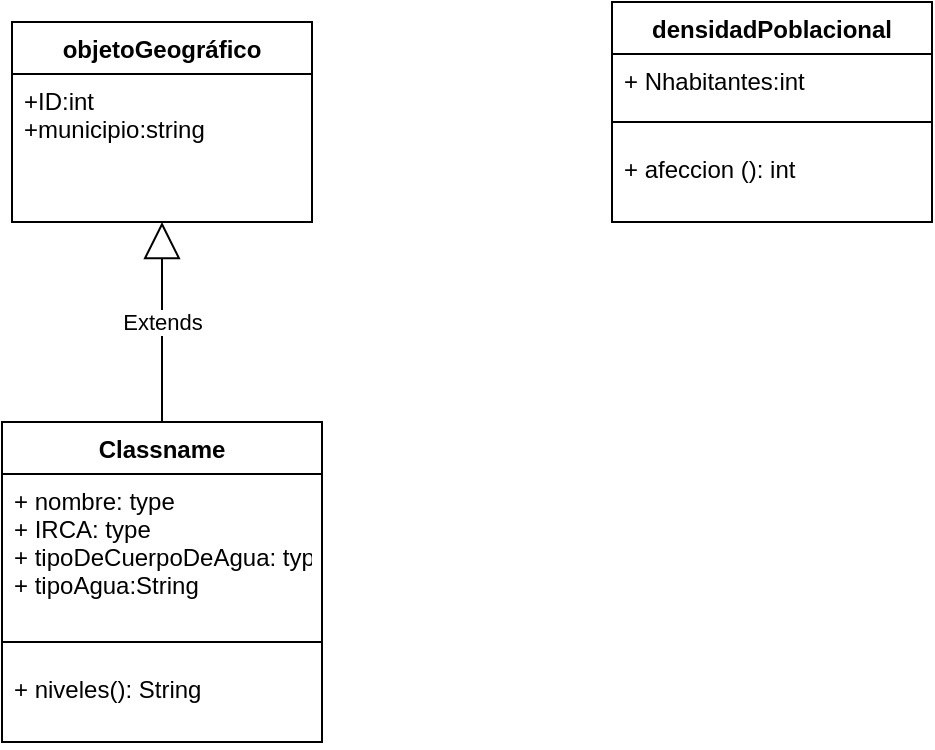 <mxfile version="20.2.5" type="github">
  <diagram id="VJnXxXQiTpYP_bpo054l" name="Page-1">
    <mxGraphModel dx="861" dy="507" grid="1" gridSize="10" guides="1" tooltips="1" connect="1" arrows="1" fold="1" page="1" pageScale="1" pageWidth="850" pageHeight="1100" math="0" shadow="0">
      <root>
        <mxCell id="0" />
        <mxCell id="1" parent="0" />
        <mxCell id="bDKs04fN_YBLQlZzfWPG-7" value="objetoGeográfico" style="swimlane;fontStyle=1;align=center;verticalAlign=top;childLayout=stackLayout;horizontal=1;startSize=26;horizontalStack=0;resizeParent=1;resizeParentMax=0;resizeLast=0;collapsible=1;marginBottom=0;" vertex="1" parent="1">
          <mxGeometry x="45" y="50" width="150" height="100" as="geometry" />
        </mxCell>
        <mxCell id="bDKs04fN_YBLQlZzfWPG-8" value="+ID:int&#xa;+municipio:string&#xa;" style="text;strokeColor=none;fillColor=none;align=left;verticalAlign=top;spacingLeft=4;spacingRight=4;overflow=hidden;rotatable=0;points=[[0,0.5],[1,0.5]];portConstraint=eastwest;" vertex="1" parent="bDKs04fN_YBLQlZzfWPG-7">
          <mxGeometry y="26" width="150" height="74" as="geometry" />
        </mxCell>
        <mxCell id="bDKs04fN_YBLQlZzfWPG-13" value="Classname" style="swimlane;fontStyle=1;align=center;verticalAlign=top;childLayout=stackLayout;horizontal=1;startSize=26;horizontalStack=0;resizeParent=1;resizeParentMax=0;resizeLast=0;collapsible=1;marginBottom=0;" vertex="1" parent="1">
          <mxGeometry x="40" y="250" width="160" height="160" as="geometry" />
        </mxCell>
        <mxCell id="bDKs04fN_YBLQlZzfWPG-14" value="+ nombre: type&#xa;+ IRCA: type&#xa;+ tipoDeCuerpoDeAgua: type&#xa;+ tipoAgua:String" style="text;strokeColor=none;fillColor=none;align=left;verticalAlign=top;spacingLeft=4;spacingRight=4;overflow=hidden;rotatable=0;points=[[0,0.5],[1,0.5]];portConstraint=eastwest;" vertex="1" parent="bDKs04fN_YBLQlZzfWPG-13">
          <mxGeometry y="26" width="160" height="74" as="geometry" />
        </mxCell>
        <mxCell id="bDKs04fN_YBLQlZzfWPG-15" value="" style="line;strokeWidth=1;fillColor=none;align=left;verticalAlign=middle;spacingTop=-1;spacingLeft=3;spacingRight=3;rotatable=0;labelPosition=right;points=[];portConstraint=eastwest;" vertex="1" parent="bDKs04fN_YBLQlZzfWPG-13">
          <mxGeometry y="100" width="160" height="20" as="geometry" />
        </mxCell>
        <mxCell id="bDKs04fN_YBLQlZzfWPG-16" value="+ niveles(): String" style="text;strokeColor=none;fillColor=none;align=left;verticalAlign=top;spacingLeft=4;spacingRight=4;overflow=hidden;rotatable=0;points=[[0,0.5],[1,0.5]];portConstraint=eastwest;" vertex="1" parent="bDKs04fN_YBLQlZzfWPG-13">
          <mxGeometry y="120" width="160" height="40" as="geometry" />
        </mxCell>
        <mxCell id="bDKs04fN_YBLQlZzfWPG-17" value="Extends" style="endArrow=block;endSize=16;endFill=0;html=1;rounded=0;exitX=0.5;exitY=0;exitDx=0;exitDy=0;" edge="1" parent="1" source="bDKs04fN_YBLQlZzfWPG-13" target="bDKs04fN_YBLQlZzfWPG-8">
          <mxGeometry width="160" relative="1" as="geometry">
            <mxPoint x="120" y="240" as="sourcePoint" />
            <mxPoint x="120" y="140" as="targetPoint" />
          </mxGeometry>
        </mxCell>
        <mxCell id="bDKs04fN_YBLQlZzfWPG-18" value="densidadPoblacional" style="swimlane;fontStyle=1;align=center;verticalAlign=top;childLayout=stackLayout;horizontal=1;startSize=26;horizontalStack=0;resizeParent=1;resizeParentMax=0;resizeLast=0;collapsible=1;marginBottom=0;" vertex="1" parent="1">
          <mxGeometry x="345" y="40" width="160" height="110" as="geometry" />
        </mxCell>
        <mxCell id="bDKs04fN_YBLQlZzfWPG-19" value="+ Nhabitantes:int" style="text;strokeColor=none;fillColor=none;align=left;verticalAlign=top;spacingLeft=4;spacingRight=4;overflow=hidden;rotatable=0;points=[[0,0.5],[1,0.5]];portConstraint=eastwest;" vertex="1" parent="bDKs04fN_YBLQlZzfWPG-18">
          <mxGeometry y="26" width="160" height="24" as="geometry" />
        </mxCell>
        <mxCell id="bDKs04fN_YBLQlZzfWPG-20" value="" style="line;strokeWidth=1;fillColor=none;align=left;verticalAlign=middle;spacingTop=-1;spacingLeft=3;spacingRight=3;rotatable=0;labelPosition=right;points=[];portConstraint=eastwest;" vertex="1" parent="bDKs04fN_YBLQlZzfWPG-18">
          <mxGeometry y="50" width="160" height="20" as="geometry" />
        </mxCell>
        <mxCell id="bDKs04fN_YBLQlZzfWPG-21" value="+ afeccion (): int" style="text;strokeColor=none;fillColor=none;align=left;verticalAlign=top;spacingLeft=4;spacingRight=4;overflow=hidden;rotatable=0;points=[[0,0.5],[1,0.5]];portConstraint=eastwest;" vertex="1" parent="bDKs04fN_YBLQlZzfWPG-18">
          <mxGeometry y="70" width="160" height="40" as="geometry" />
        </mxCell>
      </root>
    </mxGraphModel>
  </diagram>
</mxfile>
